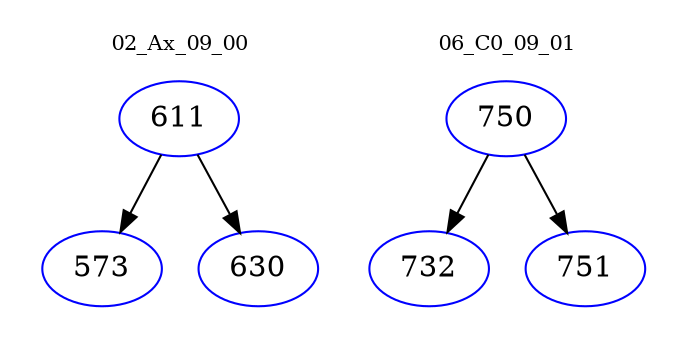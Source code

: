 digraph{
subgraph cluster_0 {
color = white
label = "02_Ax_09_00";
fontsize=10;
T0_611 [label="611", color="blue"]
T0_611 -> T0_573 [color="black"]
T0_573 [label="573", color="blue"]
T0_611 -> T0_630 [color="black"]
T0_630 [label="630", color="blue"]
}
subgraph cluster_1 {
color = white
label = "06_C0_09_01";
fontsize=10;
T1_750 [label="750", color="blue"]
T1_750 -> T1_732 [color="black"]
T1_732 [label="732", color="blue"]
T1_750 -> T1_751 [color="black"]
T1_751 [label="751", color="blue"]
}
}
